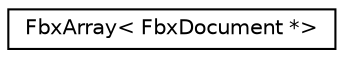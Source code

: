 digraph "クラス階層図"
{
  edge [fontname="Helvetica",fontsize="10",labelfontname="Helvetica",labelfontsize="10"];
  node [fontname="Helvetica",fontsize="10",shape=record];
  rankdir="LR";
  Node0 [label="FbxArray\< FbxDocument *\>",height=0.2,width=0.4,color="black", fillcolor="white", style="filled",URL="$class_fbx_array.html"];
}
